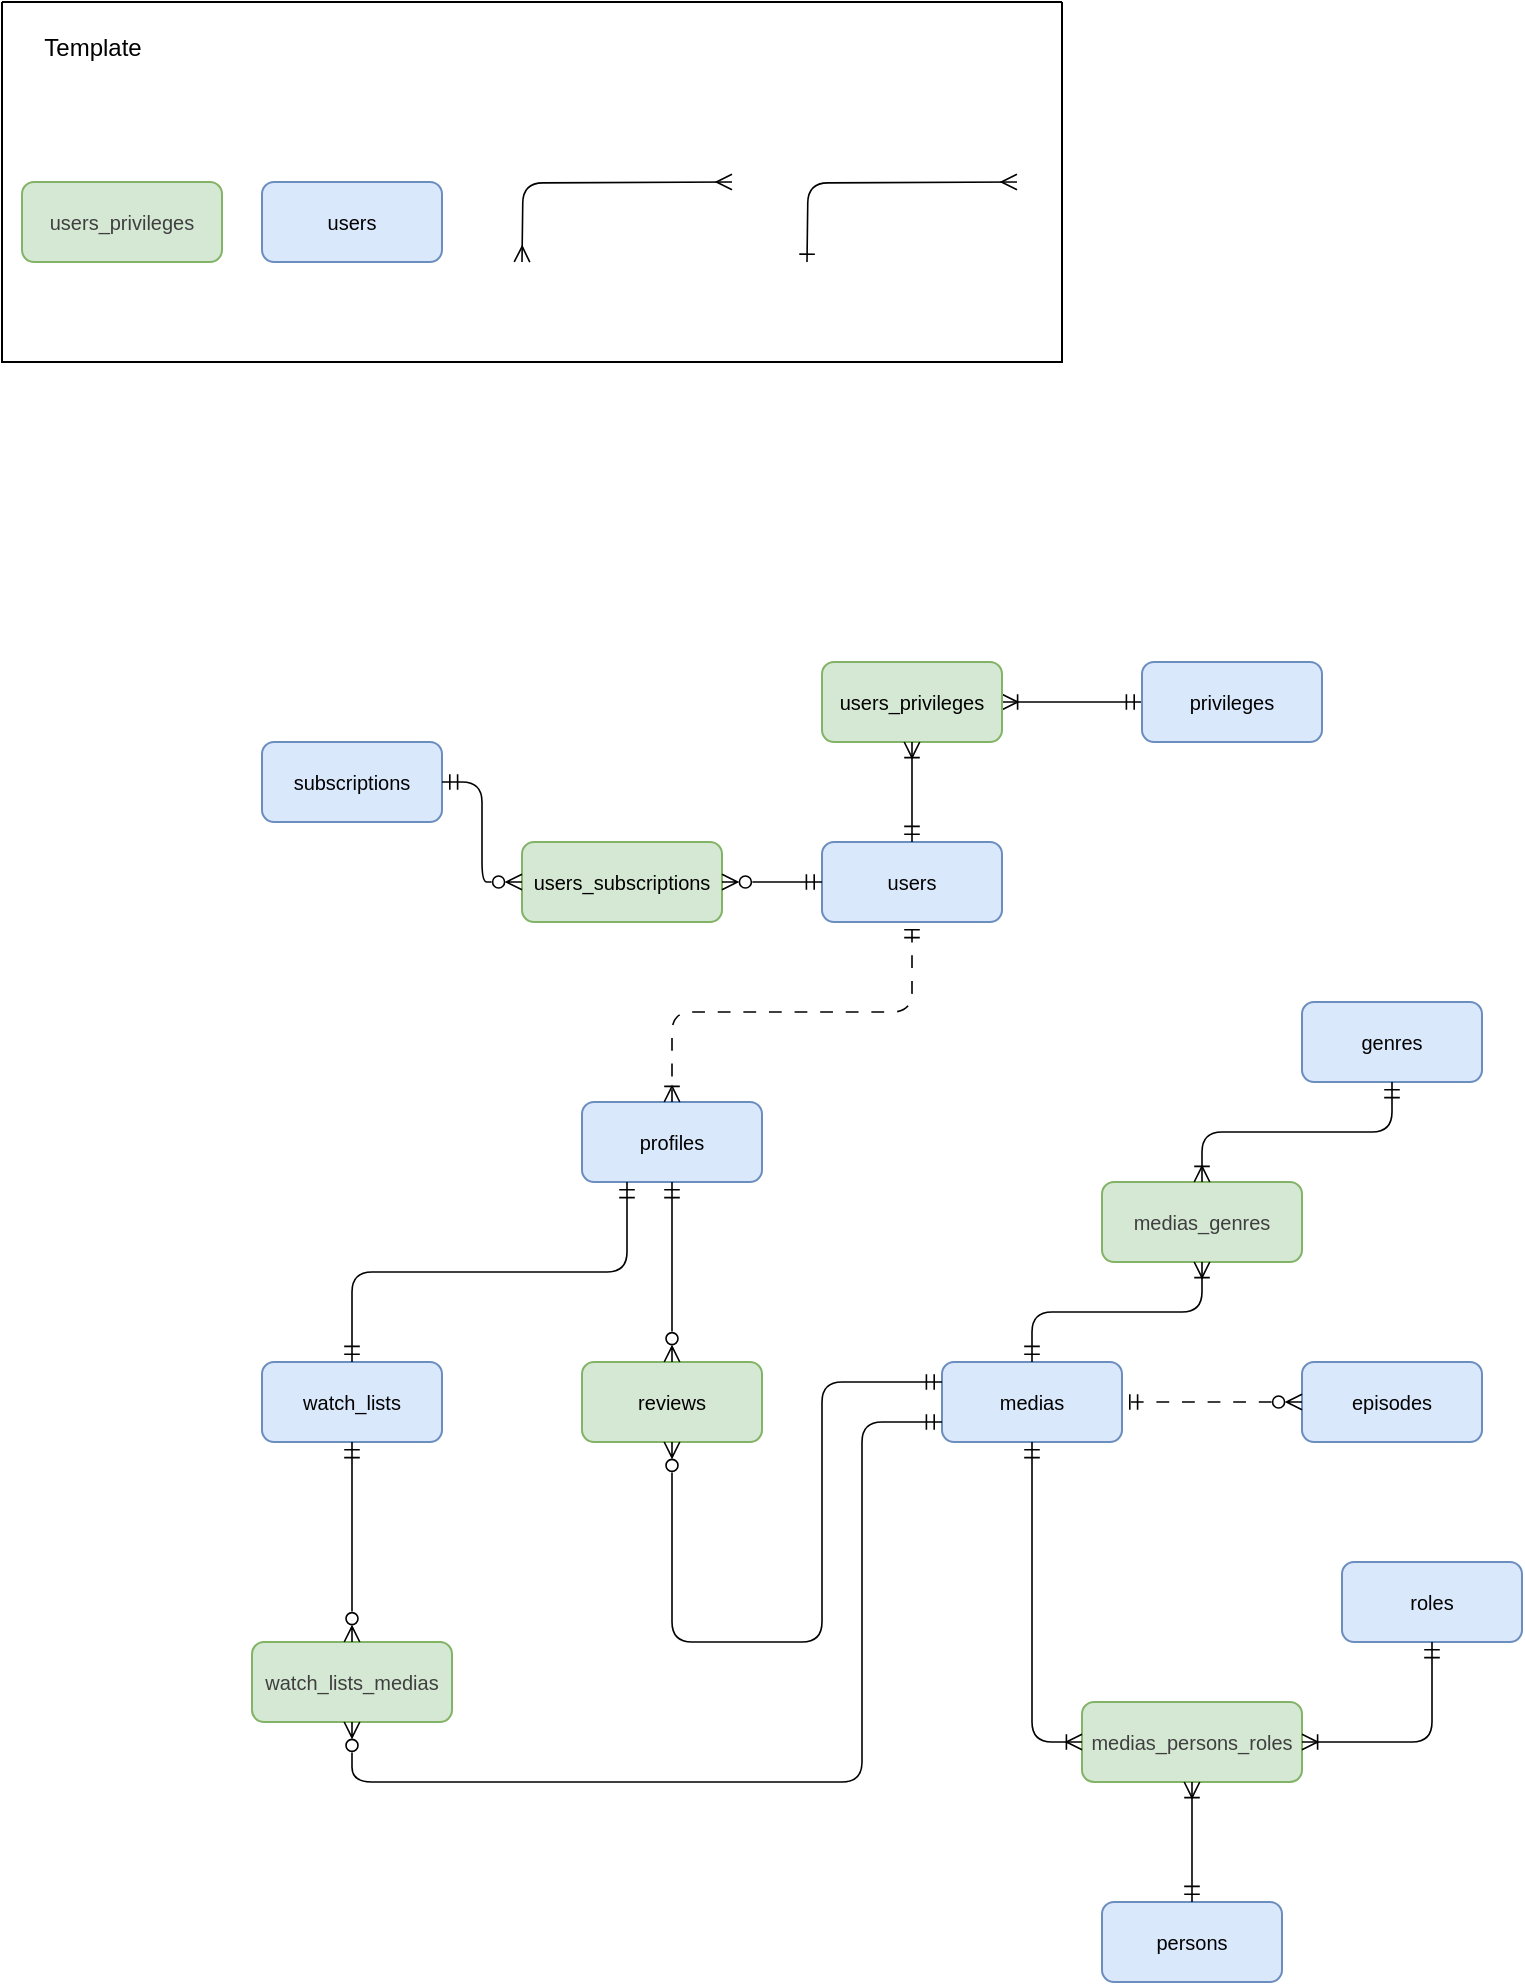 <mxfile>
    <diagram id="B8__QAVp9_BSupvG6zFA" name="Page-1">
        <mxGraphModel dx="517" dy="534" grid="1" gridSize="10" guides="1" tooltips="1" connect="1" arrows="1" fold="1" page="1" pageScale="1" pageWidth="850" pageHeight="1100" math="0" shadow="0">
            <root>
                <mxCell id="0"/>
                <mxCell id="1" parent="0"/>
                <mxCell id="5" style="edgeStyle=orthogonalEdgeStyle;html=1;endArrow=ERoneToMany;endFill=0;startArrow=ERmandOne;startFill=0;strokeWidth=0.8;entryX=1;entryY=0.5;entryDx=0;entryDy=0;" parent="1" source="4" target="6" edge="1">
                    <mxGeometry relative="1" as="geometry">
                        <mxPoint x="410" y="440" as="targetPoint"/>
                    </mxGeometry>
                </mxCell>
                <mxCell id="4" value="&lt;span style=&quot;color: rgb(0, 0, 0);&quot;&gt;&lt;font style=&quot;font-size: 10px;&quot;&gt;privileges&lt;/font&gt;&lt;/span&gt;" style="rounded=1;whiteSpace=wrap;html=1;fillColor=#dae8fc;strokeColor=#6c8ebf;" parent="1" vertex="1">
                    <mxGeometry x="580" y="360" width="90" height="40" as="geometry"/>
                </mxCell>
                <mxCell id="6" value="&lt;span style=&quot;color: rgb(0, 0, 0);&quot;&gt;&lt;font style=&quot;font-size: 10px;&quot;&gt;users_privileges&lt;/font&gt;&lt;/span&gt;" style="rounded=1;whiteSpace=wrap;html=1;fillColor=#d5e8d4;strokeColor=#82b366;" parent="1" vertex="1">
                    <mxGeometry x="420" y="360" width="90" height="40" as="geometry"/>
                </mxCell>
                <mxCell id="7" value="&lt;span style=&quot;color: rgb(0, 0, 0);&quot;&gt;&lt;font style=&quot;font-size: 10px;&quot;&gt;users&lt;/font&gt;&lt;/span&gt;" style="rounded=1;whiteSpace=wrap;html=1;fillColor=#dae8fc;strokeColor=#6c8ebf;" parent="1" vertex="1">
                    <mxGeometry x="420" y="450" width="90" height="40" as="geometry"/>
                </mxCell>
                <mxCell id="9" style="edgeStyle=orthogonalEdgeStyle;html=1;endArrow=ERmandOne;endFill=0;startArrow=ERoneToMany;startFill=0;strokeWidth=0.8;entryX=0.5;entryY=0;entryDx=0;entryDy=0;exitX=0.5;exitY=1;exitDx=0;exitDy=0;" parent="1" source="6" target="7" edge="1">
                    <mxGeometry relative="1" as="geometry">
                        <mxPoint x="455" y="400" as="targetPoint"/>
                        <mxPoint x="560" y="360" as="sourcePoint"/>
                    </mxGeometry>
                </mxCell>
                <mxCell id="10" value="&lt;span style=&quot;color: rgb(0, 0, 0);&quot;&gt;&lt;font style=&quot;font-size: 10px;&quot;&gt;subscriptions&lt;/font&gt;&lt;/span&gt;" style="rounded=1;whiteSpace=wrap;html=1;fillColor=#dae8fc;strokeColor=#6c8ebf;" parent="1" vertex="1">
                    <mxGeometry x="140" y="400" width="90" height="40" as="geometry"/>
                </mxCell>
                <mxCell id="11" value="&lt;span style=&quot;color: rgb(0, 0, 0);&quot;&gt;&lt;font style=&quot;font-size: 10px;&quot;&gt;users_subscriptions&lt;/font&gt;&lt;/span&gt;" style="rounded=1;whiteSpace=wrap;html=1;fillColor=#d5e8d4;strokeColor=#82b366;" parent="1" vertex="1">
                    <mxGeometry x="270" y="450" width="100" height="40" as="geometry"/>
                </mxCell>
                <mxCell id="13" style="edgeStyle=orthogonalEdgeStyle;html=1;endArrow=ERmandOne;endFill=0;startArrow=ERzeroToMany;startFill=0;strokeWidth=0.8;entryX=1;entryY=0.5;entryDx=0;entryDy=0;exitX=0;exitY=0.5;exitDx=0;exitDy=0;" parent="1" source="11" target="10" edge="1">
                    <mxGeometry relative="1" as="geometry">
                        <mxPoint x="310" y="480" as="targetPoint"/>
                        <mxPoint x="280" y="470" as="sourcePoint"/>
                    </mxGeometry>
                </mxCell>
                <mxCell id="14" value="&lt;span style=&quot;color: rgb(0, 0, 0);&quot;&gt;&lt;font style=&quot;font-size: 10px;&quot;&gt;users&lt;/font&gt;&lt;/span&gt;" style="rounded=1;whiteSpace=wrap;html=1;fillColor=#dae8fc;strokeColor=#6c8ebf;" parent="1" vertex="1">
                    <mxGeometry x="140" y="120" width="90" height="40" as="geometry"/>
                </mxCell>
                <mxCell id="16" style="edgeStyle=orthogonalEdgeStyle;html=1;endArrow=ERzeroToMany;endFill=0;startArrow=ERmandOne;startFill=0;strokeWidth=0.8;entryX=1;entryY=0.5;entryDx=0;entryDy=0;exitX=0;exitY=0.5;exitDx=0;exitDy=0;" parent="1" source="7" target="11" edge="1">
                    <mxGeometry relative="1" as="geometry">
                        <mxPoint x="280" y="250" as="targetPoint"/>
                        <mxPoint x="385" y="210" as="sourcePoint"/>
                    </mxGeometry>
                </mxCell>
                <mxCell id="27" value="&lt;span style=&quot;color: rgb(0, 0, 0);&quot;&gt;&lt;font style=&quot;font-size: 10px;&quot;&gt;profiles&lt;/font&gt;&lt;/span&gt;" style="rounded=1;whiteSpace=wrap;html=1;fillColor=#dae8fc;strokeColor=#6c8ebf;" parent="1" vertex="1">
                    <mxGeometry x="300" y="580" width="90" height="40" as="geometry"/>
                </mxCell>
                <mxCell id="28" value="&lt;span style=&quot;color: rgb(0, 0, 0);&quot;&gt;&lt;font style=&quot;font-size: 10px;&quot;&gt;reviews&lt;/font&gt;&lt;/span&gt;" style="rounded=1;whiteSpace=wrap;html=1;fillColor=#d5e8d4;strokeColor=#82b366;" parent="1" vertex="1">
                    <mxGeometry x="300" y="710" width="90" height="40" as="geometry"/>
                </mxCell>
                <mxCell id="30" value="&lt;span style=&quot;color: rgb(0, 0, 0);&quot;&gt;&lt;font style=&quot;font-size: 10px;&quot;&gt;watch_lists&lt;/font&gt;&lt;/span&gt;" style="rounded=1;whiteSpace=wrap;html=1;fillColor=#dae8fc;strokeColor=#6c8ebf;" parent="1" vertex="1">
                    <mxGeometry x="140" y="710" width="90" height="40" as="geometry"/>
                </mxCell>
                <mxCell id="31" value="&lt;span style=&quot;color: rgb(0, 0, 0);&quot;&gt;&lt;font style=&quot;font-size: 10px;&quot;&gt;medias&lt;/font&gt;&lt;/span&gt;" style="rounded=1;whiteSpace=wrap;html=1;fillColor=#dae8fc;strokeColor=#6c8ebf;" parent="1" vertex="1">
                    <mxGeometry x="480" y="710" width="90" height="40" as="geometry"/>
                </mxCell>
                <mxCell id="32" value="&lt;span style=&quot;color: rgb(0, 0, 0);&quot;&gt;&lt;font style=&quot;font-size: 10px;&quot;&gt;episodes&lt;/font&gt;&lt;/span&gt;" style="rounded=1;whiteSpace=wrap;html=1;fillColor=#dae8fc;strokeColor=#6c8ebf;" parent="1" vertex="1">
                    <mxGeometry x="660" y="710" width="90" height="40" as="geometry"/>
                </mxCell>
                <mxCell id="33" value="&lt;span style=&quot;color: rgb(0, 0, 0);&quot;&gt;&lt;font style=&quot;font-size: 10px;&quot;&gt;genres&lt;/font&gt;&lt;/span&gt;" style="rounded=1;whiteSpace=wrap;html=1;fillColor=#dae8fc;strokeColor=#6c8ebf;" parent="1" vertex="1">
                    <mxGeometry x="660" y="530" width="90" height="40" as="geometry"/>
                </mxCell>
                <mxCell id="34" value="&lt;span style=&quot;color: rgb(0, 0, 0);&quot;&gt;&lt;font style=&quot;font-size: 10px;&quot;&gt;roles&lt;/font&gt;&lt;/span&gt;" style="rounded=1;whiteSpace=wrap;html=1;fillColor=#dae8fc;strokeColor=#6c8ebf;" parent="1" vertex="1">
                    <mxGeometry x="680" y="810" width="90" height="40" as="geometry"/>
                </mxCell>
                <mxCell id="35" value="&lt;span style=&quot;color: rgb(0, 0, 0);&quot;&gt;&lt;font style=&quot;font-size: 10px;&quot;&gt;persons&lt;/font&gt;&lt;/span&gt;" style="rounded=1;whiteSpace=wrap;html=1;fillColor=#dae8fc;strokeColor=#6c8ebf;" parent="1" vertex="1">
                    <mxGeometry x="560" y="980" width="90" height="40" as="geometry"/>
                </mxCell>
                <mxCell id="38" style="edgeStyle=orthogonalEdgeStyle;html=1;endArrow=ERmandOne;endFill=0;startArrow=ERoneToMany;startFill=0;strokeWidth=0.8;entryX=0.5;entryY=1;entryDx=0;entryDy=0;exitX=0.5;exitY=0;exitDx=0;exitDy=0;dashed=1;dashPattern=8 8;" parent="1" source="27" target="7" edge="1">
                    <mxGeometry relative="1" as="geometry">
                        <mxPoint x="422.5" y="250" as="targetPoint"/>
                        <mxPoint x="527.5" y="210" as="sourcePoint"/>
                    </mxGeometry>
                </mxCell>
                <mxCell id="39" style="edgeStyle=orthogonalEdgeStyle;html=1;endArrow=ERzeroToMany;endFill=0;startArrow=ERmandOne;startFill=0;strokeWidth=0.8;exitX=0.5;exitY=1;exitDx=0;exitDy=0;" parent="1" source="27" target="28" edge="1">
                    <mxGeometry relative="1" as="geometry">
                        <mxPoint x="280" y="250" as="targetPoint"/>
                        <mxPoint x="385" y="210" as="sourcePoint"/>
                    </mxGeometry>
                </mxCell>
                <mxCell id="40" style="edgeStyle=orthogonalEdgeStyle;html=1;endArrow=ERmandOne;endFill=0;startArrow=ERmandOne;startFill=0;strokeWidth=0.8;entryX=0.5;entryY=0;entryDx=0;entryDy=0;exitX=0.25;exitY=1;exitDx=0;exitDy=0;" parent="1" source="27" target="30" edge="1">
                    <mxGeometry relative="1" as="geometry">
                        <mxPoint x="125" y="620" as="targetPoint"/>
                        <mxPoint x="230" y="580" as="sourcePoint"/>
                        <Array as="points">
                            <mxPoint x="323" y="665"/>
                            <mxPoint x="185" y="665"/>
                        </Array>
                    </mxGeometry>
                </mxCell>
                <mxCell id="41" style="edgeStyle=orthogonalEdgeStyle;html=1;endArrow=ERmandOne;endFill=0;startArrow=ERzeroToMany;startFill=0;strokeWidth=0.8;entryX=1;entryY=0.5;entryDx=0;entryDy=0;exitX=0;exitY=0.5;exitDx=0;exitDy=0;dashed=1;dashPattern=8 8;" parent="1" source="32" target="31" edge="1">
                    <mxGeometry relative="1" as="geometry">
                        <mxPoint x="700" y="630" as="targetPoint"/>
                        <mxPoint x="805" y="590" as="sourcePoint"/>
                    </mxGeometry>
                </mxCell>
                <mxCell id="42" value="&lt;span style=&quot;color: rgb(63, 63, 63); font-size: 10px;&quot;&gt;users_privileges&lt;/span&gt;" style="rounded=1;whiteSpace=wrap;html=1;fillColor=#d5e8d4;strokeColor=#82b366;" parent="1" vertex="1">
                    <mxGeometry x="20" y="120" width="100" height="40" as="geometry"/>
                </mxCell>
                <mxCell id="43" value="&lt;span style=&quot;color: rgb(63, 63, 63); font-size: 10px;&quot;&gt;medias_genres&lt;/span&gt;" style="rounded=1;whiteSpace=wrap;html=1;fillColor=#d5e8d4;strokeColor=#82b366;" parent="1" vertex="1">
                    <mxGeometry x="560" y="620" width="100" height="40" as="geometry"/>
                </mxCell>
                <mxCell id="44" value="&lt;span style=&quot;color: rgb(63, 63, 63); font-size: 10px;&quot;&gt;watch_lists_medias&lt;/span&gt;" style="rounded=1;whiteSpace=wrap;html=1;fillColor=#d5e8d4;strokeColor=#82b366;" parent="1" vertex="1">
                    <mxGeometry x="135" y="850" width="100" height="40" as="geometry"/>
                </mxCell>
                <mxCell id="46" value="&lt;span style=&quot;color: rgb(63, 63, 63); font-size: 10px;&quot;&gt;medias_persons_roles&lt;/span&gt;" style="rounded=1;whiteSpace=wrap;html=1;fillColor=#d5e8d4;strokeColor=#82b366;" parent="1" vertex="1">
                    <mxGeometry x="550" y="880" width="110" height="40" as="geometry"/>
                </mxCell>
                <mxCell id="47" style="edgeStyle=orthogonalEdgeStyle;html=1;endArrow=ERzeroToMany;endFill=0;startArrow=ERmandOne;startFill=0;strokeWidth=0.8;entryX=0.5;entryY=0;entryDx=0;entryDy=0;exitX=0.5;exitY=1;exitDx=0;exitDy=0;" parent="1" source="30" target="44" edge="1">
                    <mxGeometry relative="1" as="geometry">
                        <mxPoint x="150" y="840" as="targetPoint"/>
                        <mxPoint x="255" y="800" as="sourcePoint"/>
                    </mxGeometry>
                </mxCell>
                <mxCell id="49" style="edgeStyle=orthogonalEdgeStyle;html=1;endArrow=ERzeroToMany;endFill=0;startArrow=ERmandOne;startFill=0;strokeWidth=0.8;entryX=0.5;entryY=1;entryDx=0;entryDy=0;exitX=0;exitY=0.75;exitDx=0;exitDy=0;" parent="1" source="31" target="44" edge="1">
                    <mxGeometry relative="1" as="geometry">
                        <mxPoint x="250" y="1000" as="targetPoint"/>
                        <mxPoint x="300" y="960" as="sourcePoint"/>
                        <Array as="points">
                            <mxPoint x="440" y="740"/>
                            <mxPoint x="440" y="920"/>
                            <mxPoint x="185" y="920"/>
                        </Array>
                    </mxGeometry>
                </mxCell>
                <mxCell id="50" style="edgeStyle=orthogonalEdgeStyle;html=1;endArrow=ERzeroToMany;endFill=0;startArrow=ERmandOne;startFill=0;strokeWidth=0.8;entryX=0.5;entryY=1;entryDx=0;entryDy=0;exitX=0;exitY=0.25;exitDx=0;exitDy=0;" parent="1" source="31" target="28" edge="1">
                    <mxGeometry relative="1" as="geometry">
                        <mxPoint x="345" y="840" as="targetPoint"/>
                        <mxPoint x="485" y="920" as="sourcePoint"/>
                        <Array as="points">
                            <mxPoint x="420" y="720"/>
                            <mxPoint x="420" y="850"/>
                            <mxPoint x="345" y="850"/>
                        </Array>
                    </mxGeometry>
                </mxCell>
                <mxCell id="51" style="edgeStyle=orthogonalEdgeStyle;html=1;endArrow=ERmandOne;endFill=0;startArrow=ERoneToMany;startFill=0;strokeWidth=0.8;entryX=0.5;entryY=1;entryDx=0;entryDy=0;exitX=0.5;exitY=0;exitDx=0;exitDy=0;" parent="1" source="43" target="33" edge="1">
                    <mxGeometry relative="1" as="geometry">
                        <mxPoint x="390" y="970" as="targetPoint"/>
                        <mxPoint x="495" y="930" as="sourcePoint"/>
                    </mxGeometry>
                </mxCell>
                <mxCell id="52" style="edgeStyle=orthogonalEdgeStyle;html=1;endArrow=ERmandOne;endFill=0;startArrow=ERoneToMany;startFill=0;strokeWidth=0.8;entryX=0.5;entryY=0;entryDx=0;entryDy=0;exitX=0.5;exitY=1;exitDx=0;exitDy=0;" parent="1" source="46" target="35" edge="1">
                    <mxGeometry relative="1" as="geometry">
                        <mxPoint x="400" y="980" as="targetPoint"/>
                        <mxPoint x="505" y="940" as="sourcePoint"/>
                    </mxGeometry>
                </mxCell>
                <mxCell id="53" style="edgeStyle=orthogonalEdgeStyle;html=1;endArrow=ERmandOne;endFill=0;startArrow=ERoneToMany;startFill=0;strokeWidth=0.8;entryX=0.5;entryY=1;entryDx=0;entryDy=0;exitX=0;exitY=0.5;exitDx=0;exitDy=0;" parent="1" source="46" target="31" edge="1">
                    <mxGeometry relative="1" as="geometry">
                        <mxPoint x="530" y="850" as="targetPoint"/>
                        <mxPoint x="635" y="810" as="sourcePoint"/>
                    </mxGeometry>
                </mxCell>
                <mxCell id="54" style="edgeStyle=orthogonalEdgeStyle;html=1;endArrow=ERmandOne;endFill=0;startArrow=ERoneToMany;startFill=0;strokeWidth=0.8;entryX=0.5;entryY=0;entryDx=0;entryDy=0;exitX=0.5;exitY=1;exitDx=0;exitDy=0;" parent="1" source="43" target="31" edge="1">
                    <mxGeometry relative="1" as="geometry">
                        <mxPoint x="400" y="980" as="targetPoint"/>
                        <mxPoint x="505" y="940" as="sourcePoint"/>
                    </mxGeometry>
                </mxCell>
                <mxCell id="55" style="edgeStyle=orthogonalEdgeStyle;html=1;endArrow=ERmandOne;endFill=0;startArrow=ERoneToMany;startFill=0;strokeWidth=0.8;entryX=0.5;entryY=1;entryDx=0;entryDy=0;exitX=1;exitY=0.5;exitDx=0;exitDy=0;" parent="1" source="46" target="34" edge="1">
                    <mxGeometry relative="1" as="geometry">
                        <mxPoint x="410" y="990" as="targetPoint"/>
                        <mxPoint x="515" y="950" as="sourcePoint"/>
                    </mxGeometry>
                </mxCell>
                <mxCell id="56" value="" style="swimlane;startSize=0;" parent="1" vertex="1">
                    <mxGeometry x="10" y="30" width="530" height="180" as="geometry"/>
                </mxCell>
                <mxCell id="12" style="edgeStyle=orthogonalEdgeStyle;html=1;endArrow=ERmany;endFill=0;startArrow=ERmany;startFill=0;strokeWidth=0.8;entryX=0.5;entryY=0;entryDx=0;entryDy=0;" parent="56" edge="1">
                    <mxGeometry relative="1" as="geometry">
                        <mxPoint x="260" y="130" as="targetPoint"/>
                        <mxPoint x="365" y="90" as="sourcePoint"/>
                    </mxGeometry>
                </mxCell>
                <mxCell id="37" style="edgeStyle=orthogonalEdgeStyle;html=1;endArrow=ERone;endFill=0;startArrow=ERmany;startFill=0;strokeWidth=0.8;entryX=0.5;entryY=0;entryDx=0;entryDy=0;" parent="56" edge="1">
                    <mxGeometry relative="1" as="geometry">
                        <mxPoint x="402.5" y="130" as="targetPoint"/>
                        <mxPoint x="507.5" y="90" as="sourcePoint"/>
                    </mxGeometry>
                </mxCell>
                <mxCell id="57" value="Template" style="text;html=1;align=center;verticalAlign=middle;resizable=0;points=[];autosize=1;strokeColor=none;fillColor=none;" parent="56" vertex="1">
                    <mxGeometry x="10" y="8" width="70" height="30" as="geometry"/>
                </mxCell>
            </root>
        </mxGraphModel>
    </diagram>
</mxfile>

